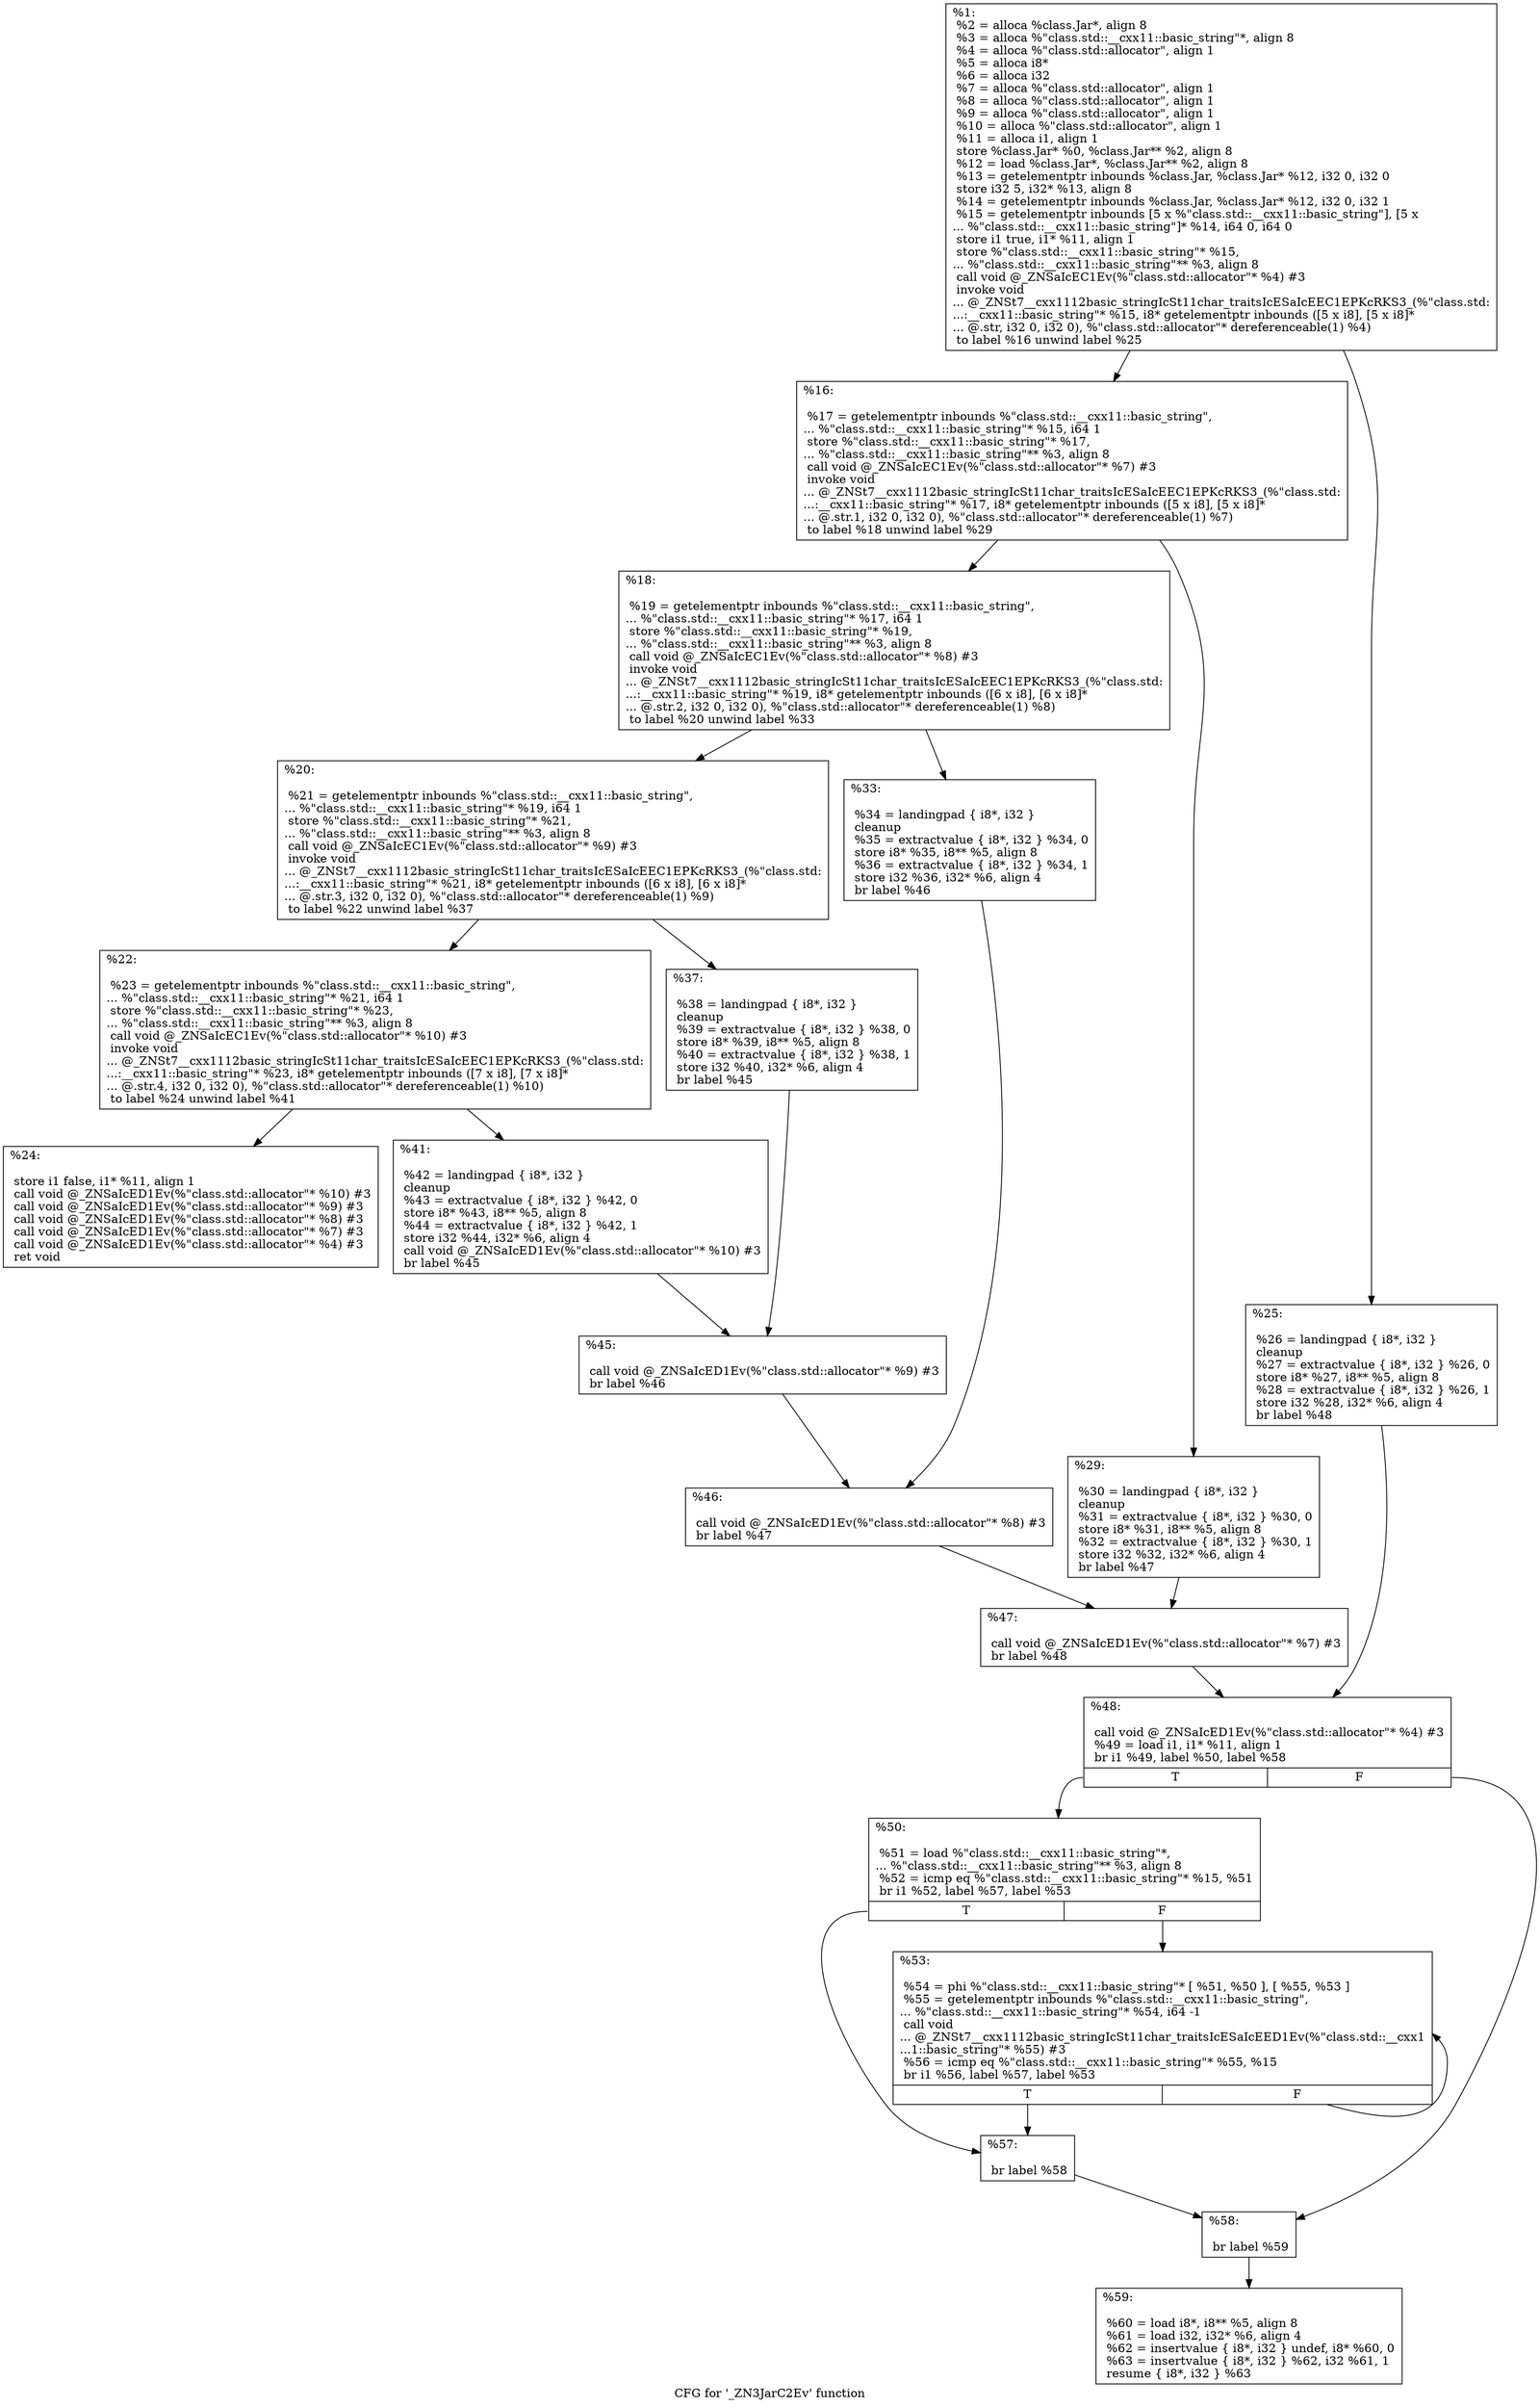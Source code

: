 digraph "CFG for '_ZN3JarC2Ev' function" {
	label="CFG for '_ZN3JarC2Ev' function";

	Node0x564d6421fd60 [shape=record,label="{%1:\l  %2 = alloca %class.Jar*, align 8\l  %3 = alloca %\"class.std::__cxx11::basic_string\"*, align 8\l  %4 = alloca %\"class.std::allocator\", align 1\l  %5 = alloca i8*\l  %6 = alloca i32\l  %7 = alloca %\"class.std::allocator\", align 1\l  %8 = alloca %\"class.std::allocator\", align 1\l  %9 = alloca %\"class.std::allocator\", align 1\l  %10 = alloca %\"class.std::allocator\", align 1\l  %11 = alloca i1, align 1\l  store %class.Jar* %0, %class.Jar** %2, align 8\l  %12 = load %class.Jar*, %class.Jar** %2, align 8\l  %13 = getelementptr inbounds %class.Jar, %class.Jar* %12, i32 0, i32 0\l  store i32 5, i32* %13, align 8\l  %14 = getelementptr inbounds %class.Jar, %class.Jar* %12, i32 0, i32 1\l  %15 = getelementptr inbounds [5 x %\"class.std::__cxx11::basic_string\"], [5 x\l... %\"class.std::__cxx11::basic_string\"]* %14, i64 0, i64 0\l  store i1 true, i1* %11, align 1\l  store %\"class.std::__cxx11::basic_string\"* %15,\l... %\"class.std::__cxx11::basic_string\"** %3, align 8\l  call void @_ZNSaIcEC1Ev(%\"class.std::allocator\"* %4) #3\l  invoke void\l... @_ZNSt7__cxx1112basic_stringIcSt11char_traitsIcESaIcEEC1EPKcRKS3_(%\"class.std:\l...:__cxx11::basic_string\"* %15, i8* getelementptr inbounds ([5 x i8], [5 x i8]*\l... @.str, i32 0, i32 0), %\"class.std::allocator\"* dereferenceable(1) %4)\l          to label %16 unwind label %25\l}"];
	Node0x564d6421fd60 -> Node0x564d64221cc0;
	Node0x564d6421fd60 -> Node0x564d64221d10;
	Node0x564d64221cc0 [shape=record,label="{%16:\l\l  %17 = getelementptr inbounds %\"class.std::__cxx11::basic_string\",\l... %\"class.std::__cxx11::basic_string\"* %15, i64 1\l  store %\"class.std::__cxx11::basic_string\"* %17,\l... %\"class.std::__cxx11::basic_string\"** %3, align 8\l  call void @_ZNSaIcEC1Ev(%\"class.std::allocator\"* %7) #3\l  invoke void\l... @_ZNSt7__cxx1112basic_stringIcSt11char_traitsIcESaIcEEC1EPKcRKS3_(%\"class.std:\l...:__cxx11::basic_string\"* %17, i8* getelementptr inbounds ([5 x i8], [5 x i8]*\l... @.str.1, i32 0, i32 0), %\"class.std::allocator\"* dereferenceable(1) %7)\l          to label %18 unwind label %29\l}"];
	Node0x564d64221cc0 -> Node0x564d64222270;
	Node0x564d64221cc0 -> Node0x564d642222c0;
	Node0x564d64222270 [shape=record,label="{%18:\l\l  %19 = getelementptr inbounds %\"class.std::__cxx11::basic_string\",\l... %\"class.std::__cxx11::basic_string\"* %17, i64 1\l  store %\"class.std::__cxx11::basic_string\"* %19,\l... %\"class.std::__cxx11::basic_string\"** %3, align 8\l  call void @_ZNSaIcEC1Ev(%\"class.std::allocator\"* %8) #3\l  invoke void\l... @_ZNSt7__cxx1112basic_stringIcSt11char_traitsIcESaIcEEC1EPKcRKS3_(%\"class.std:\l...:__cxx11::basic_string\"* %19, i8* getelementptr inbounds ([6 x i8], [6 x i8]*\l... @.str.2, i32 0, i32 0), %\"class.std::allocator\"* dereferenceable(1) %8)\l          to label %20 unwind label %33\l}"];
	Node0x564d64222270 -> Node0x564d64222600;
	Node0x564d64222270 -> Node0x564d64222650;
	Node0x564d64222600 [shape=record,label="{%20:\l\l  %21 = getelementptr inbounds %\"class.std::__cxx11::basic_string\",\l... %\"class.std::__cxx11::basic_string\"* %19, i64 1\l  store %\"class.std::__cxx11::basic_string\"* %21,\l... %\"class.std::__cxx11::basic_string\"** %3, align 8\l  call void @_ZNSaIcEC1Ev(%\"class.std::allocator\"* %9) #3\l  invoke void\l... @_ZNSt7__cxx1112basic_stringIcSt11char_traitsIcESaIcEEC1EPKcRKS3_(%\"class.std:\l...:__cxx11::basic_string\"* %21, i8* getelementptr inbounds ([6 x i8], [6 x i8]*\l... @.str.3, i32 0, i32 0), %\"class.std::allocator\"* dereferenceable(1) %9)\l          to label %22 unwind label %37\l}"];
	Node0x564d64222600 -> Node0x564d642229a0;
	Node0x564d64222600 -> Node0x564d642229f0;
	Node0x564d642229a0 [shape=record,label="{%22:\l\l  %23 = getelementptr inbounds %\"class.std::__cxx11::basic_string\",\l... %\"class.std::__cxx11::basic_string\"* %21, i64 1\l  store %\"class.std::__cxx11::basic_string\"* %23,\l... %\"class.std::__cxx11::basic_string\"** %3, align 8\l  call void @_ZNSaIcEC1Ev(%\"class.std::allocator\"* %10) #3\l  invoke void\l... @_ZNSt7__cxx1112basic_stringIcSt11char_traitsIcESaIcEEC1EPKcRKS3_(%\"class.std:\l...:__cxx11::basic_string\"* %23, i8* getelementptr inbounds ([7 x i8], [7 x i8]*\l... @.str.4, i32 0, i32 0), %\"class.std::allocator\"* dereferenceable(1) %10)\l          to label %24 unwind label %41\l}"];
	Node0x564d642229a0 -> Node0x564d64222d40;
	Node0x564d642229a0 -> Node0x564d64222d90;
	Node0x564d64222d40 [shape=record,label="{%24:\l\l  store i1 false, i1* %11, align 1\l  call void @_ZNSaIcED1Ev(%\"class.std::allocator\"* %10) #3\l  call void @_ZNSaIcED1Ev(%\"class.std::allocator\"* %9) #3\l  call void @_ZNSaIcED1Ev(%\"class.std::allocator\"* %8) #3\l  call void @_ZNSaIcED1Ev(%\"class.std::allocator\"* %7) #3\l  call void @_ZNSaIcED1Ev(%\"class.std::allocator\"* %4) #3\l  ret void\l}"];
	Node0x564d64221d10 [shape=record,label="{%25:\l\l  %26 = landingpad \{ i8*, i32 \}\l          cleanup\l  %27 = extractvalue \{ i8*, i32 \} %26, 0\l  store i8* %27, i8** %5, align 8\l  %28 = extractvalue \{ i8*, i32 \} %26, 1\l  store i32 %28, i32* %6, align 4\l  br label %48\l}"];
	Node0x564d64221d10 -> Node0x564d64223660;
	Node0x564d642222c0 [shape=record,label="{%29:\l\l  %30 = landingpad \{ i8*, i32 \}\l          cleanup\l  %31 = extractvalue \{ i8*, i32 \} %30, 0\l  store i8* %31, i8** %5, align 8\l  %32 = extractvalue \{ i8*, i32 \} %30, 1\l  store i32 %32, i32* %6, align 4\l  br label %47\l}"];
	Node0x564d642222c0 -> Node0x564d64223b90;
	Node0x564d64222650 [shape=record,label="{%33:\l\l  %34 = landingpad \{ i8*, i32 \}\l          cleanup\l  %35 = extractvalue \{ i8*, i32 \} %34, 0\l  store i8* %35, i8** %5, align 8\l  %36 = extractvalue \{ i8*, i32 \} %34, 1\l  store i32 %36, i32* %6, align 4\l  br label %46\l}"];
	Node0x564d64222650 -> Node0x564d64223eb0;
	Node0x564d642229f0 [shape=record,label="{%37:\l\l  %38 = landingpad \{ i8*, i32 \}\l          cleanup\l  %39 = extractvalue \{ i8*, i32 \} %38, 0\l  store i8* %39, i8** %5, align 8\l  %40 = extractvalue \{ i8*, i32 \} %38, 1\l  store i32 %40, i32* %6, align 4\l  br label %45\l}"];
	Node0x564d642229f0 -> Node0x564d642241d0;
	Node0x564d64222d90 [shape=record,label="{%41:\l\l  %42 = landingpad \{ i8*, i32 \}\l          cleanup\l  %43 = extractvalue \{ i8*, i32 \} %42, 0\l  store i8* %43, i8** %5, align 8\l  %44 = extractvalue \{ i8*, i32 \} %42, 1\l  store i32 %44, i32* %6, align 4\l  call void @_ZNSaIcED1Ev(%\"class.std::allocator\"* %10) #3\l  br label %45\l}"];
	Node0x564d64222d90 -> Node0x564d642241d0;
	Node0x564d642241d0 [shape=record,label="{%45:\l\l  call void @_ZNSaIcED1Ev(%\"class.std::allocator\"* %9) #3\l  br label %46\l}"];
	Node0x564d642241d0 -> Node0x564d64223eb0;
	Node0x564d64223eb0 [shape=record,label="{%46:\l\l  call void @_ZNSaIcED1Ev(%\"class.std::allocator\"* %8) #3\l  br label %47\l}"];
	Node0x564d64223eb0 -> Node0x564d64223b90;
	Node0x564d64223b90 [shape=record,label="{%47:\l\l  call void @_ZNSaIcED1Ev(%\"class.std::allocator\"* %7) #3\l  br label %48\l}"];
	Node0x564d64223b90 -> Node0x564d64223660;
	Node0x564d64223660 [shape=record,label="{%48:\l\l  call void @_ZNSaIcED1Ev(%\"class.std::allocator\"* %4) #3\l  %49 = load i1, i1* %11, align 1\l  br i1 %49, label %50, label %58\l|{<s0>T|<s1>F}}"];
	Node0x564d64223660:s0 -> Node0x564d64224ba0;
	Node0x564d64223660:s1 -> Node0x564d64224bf0;
	Node0x564d64224ba0 [shape=record,label="{%50:\l\l  %51 = load %\"class.std::__cxx11::basic_string\"*,\l... %\"class.std::__cxx11::basic_string\"** %3, align 8\l  %52 = icmp eq %\"class.std::__cxx11::basic_string\"* %15, %51\l  br i1 %52, label %57, label %53\l|{<s0>T|<s1>F}}"];
	Node0x564d64224ba0:s0 -> Node0x564d64224d30;
	Node0x564d64224ba0:s1 -> Node0x564d64224d80;
	Node0x564d64224d80 [shape=record,label="{%53:\l\l  %54 = phi %\"class.std::__cxx11::basic_string\"* [ %51, %50 ], [ %55, %53 ]\l  %55 = getelementptr inbounds %\"class.std::__cxx11::basic_string\",\l... %\"class.std::__cxx11::basic_string\"* %54, i64 -1\l  call void\l... @_ZNSt7__cxx1112basic_stringIcSt11char_traitsIcESaIcEED1Ev(%\"class.std::__cxx1\l...1::basic_string\"* %55) #3\l  %56 = icmp eq %\"class.std::__cxx11::basic_string\"* %55, %15\l  br i1 %56, label %57, label %53\l|{<s0>T|<s1>F}}"];
	Node0x564d64224d80:s0 -> Node0x564d64224d30;
	Node0x564d64224d80:s1 -> Node0x564d64224d80;
	Node0x564d64224d30 [shape=record,label="{%57:\l\l  br label %58\l}"];
	Node0x564d64224d30 -> Node0x564d64224bf0;
	Node0x564d64224bf0 [shape=record,label="{%58:\l\l  br label %59\l}"];
	Node0x564d64224bf0 -> Node0x564d64224fe0;
	Node0x564d64224fe0 [shape=record,label="{%59:\l\l  %60 = load i8*, i8** %5, align 8\l  %61 = load i32, i32* %6, align 4\l  %62 = insertvalue \{ i8*, i32 \} undef, i8* %60, 0\l  %63 = insertvalue \{ i8*, i32 \} %62, i32 %61, 1\l  resume \{ i8*, i32 \} %63\l}"];
}

